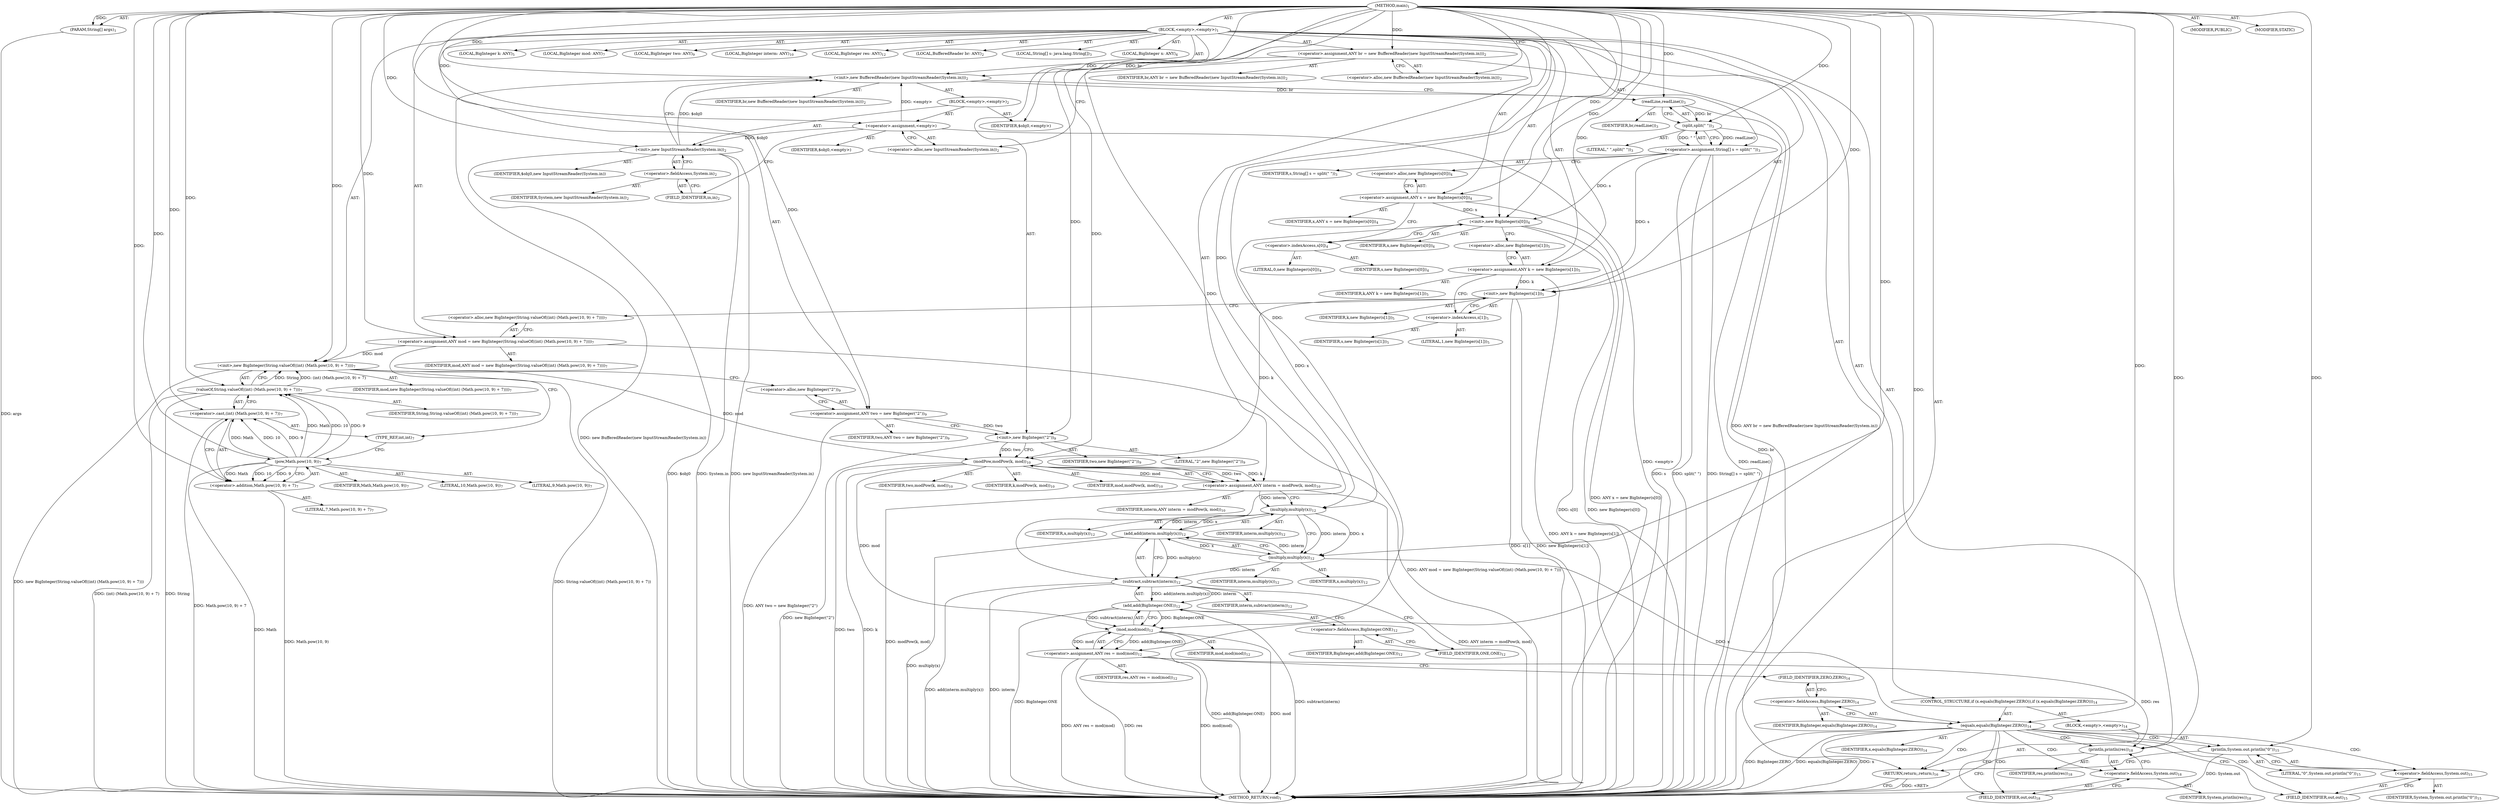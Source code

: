digraph "main" {  
"27" [label = <(METHOD,main)<SUB>1</SUB>> ]
"28" [label = <(PARAM,String[] args)<SUB>1</SUB>> ]
"29" [label = <(BLOCK,&lt;empty&gt;,&lt;empty&gt;)<SUB>1</SUB>> ]
"4" [label = <(LOCAL,BufferedReader br: ANY)<SUB>2</SUB>> ]
"30" [label = <(&lt;operator&gt;.assignment,ANY br = new BufferedReader(new InputStreamReader(System.in)))<SUB>2</SUB>> ]
"31" [label = <(IDENTIFIER,br,ANY br = new BufferedReader(new InputStreamReader(System.in)))<SUB>2</SUB>> ]
"32" [label = <(&lt;operator&gt;.alloc,new BufferedReader(new InputStreamReader(System.in)))<SUB>2</SUB>> ]
"33" [label = <(&lt;init&gt;,new BufferedReader(new InputStreamReader(System.in)))<SUB>2</SUB>> ]
"3" [label = <(IDENTIFIER,br,new BufferedReader(new InputStreamReader(System.in)))<SUB>2</SUB>> ]
"34" [label = <(BLOCK,&lt;empty&gt;,&lt;empty&gt;)<SUB>2</SUB>> ]
"35" [label = <(&lt;operator&gt;.assignment,&lt;empty&gt;)> ]
"36" [label = <(IDENTIFIER,$obj0,&lt;empty&gt;)> ]
"37" [label = <(&lt;operator&gt;.alloc,new InputStreamReader(System.in))<SUB>2</SUB>> ]
"38" [label = <(&lt;init&gt;,new InputStreamReader(System.in))<SUB>2</SUB>> ]
"39" [label = <(IDENTIFIER,$obj0,new InputStreamReader(System.in))> ]
"40" [label = <(&lt;operator&gt;.fieldAccess,System.in)<SUB>2</SUB>> ]
"41" [label = <(IDENTIFIER,System,new InputStreamReader(System.in))<SUB>2</SUB>> ]
"42" [label = <(FIELD_IDENTIFIER,in,in)<SUB>2</SUB>> ]
"43" [label = <(IDENTIFIER,$obj0,&lt;empty&gt;)> ]
"44" [label = <(LOCAL,String[] s: java.lang.String[])<SUB>3</SUB>> ]
"45" [label = <(&lt;operator&gt;.assignment,String[] s = split(&quot; &quot;))<SUB>3</SUB>> ]
"46" [label = <(IDENTIFIER,s,String[] s = split(&quot; &quot;))<SUB>3</SUB>> ]
"47" [label = <(split,split(&quot; &quot;))<SUB>3</SUB>> ]
"48" [label = <(readLine,readLine())<SUB>3</SUB>> ]
"49" [label = <(IDENTIFIER,br,readLine())<SUB>3</SUB>> ]
"50" [label = <(LITERAL,&quot; &quot;,split(&quot; &quot;))<SUB>3</SUB>> ]
"6" [label = <(LOCAL,BigInteger x: ANY)<SUB>4</SUB>> ]
"51" [label = <(&lt;operator&gt;.assignment,ANY x = new BigInteger(s[0]))<SUB>4</SUB>> ]
"52" [label = <(IDENTIFIER,x,ANY x = new BigInteger(s[0]))<SUB>4</SUB>> ]
"53" [label = <(&lt;operator&gt;.alloc,new BigInteger(s[0]))<SUB>4</SUB>> ]
"54" [label = <(&lt;init&gt;,new BigInteger(s[0]))<SUB>4</SUB>> ]
"5" [label = <(IDENTIFIER,x,new BigInteger(s[0]))<SUB>4</SUB>> ]
"55" [label = <(&lt;operator&gt;.indexAccess,s[0])<SUB>4</SUB>> ]
"56" [label = <(IDENTIFIER,s,new BigInteger(s[0]))<SUB>4</SUB>> ]
"57" [label = <(LITERAL,0,new BigInteger(s[0]))<SUB>4</SUB>> ]
"8" [label = <(LOCAL,BigInteger k: ANY)<SUB>5</SUB>> ]
"58" [label = <(&lt;operator&gt;.assignment,ANY k = new BigInteger(s[1]))<SUB>5</SUB>> ]
"59" [label = <(IDENTIFIER,k,ANY k = new BigInteger(s[1]))<SUB>5</SUB>> ]
"60" [label = <(&lt;operator&gt;.alloc,new BigInteger(s[1]))<SUB>5</SUB>> ]
"61" [label = <(&lt;init&gt;,new BigInteger(s[1]))<SUB>5</SUB>> ]
"7" [label = <(IDENTIFIER,k,new BigInteger(s[1]))<SUB>5</SUB>> ]
"62" [label = <(&lt;operator&gt;.indexAccess,s[1])<SUB>5</SUB>> ]
"63" [label = <(IDENTIFIER,s,new BigInteger(s[1]))<SUB>5</SUB>> ]
"64" [label = <(LITERAL,1,new BigInteger(s[1]))<SUB>5</SUB>> ]
"10" [label = <(LOCAL,BigInteger mod: ANY)<SUB>7</SUB>> ]
"65" [label = <(&lt;operator&gt;.assignment,ANY mod = new BigInteger(String.valueOf((int) (Math.pow(10, 9) + 7))))<SUB>7</SUB>> ]
"66" [label = <(IDENTIFIER,mod,ANY mod = new BigInteger(String.valueOf((int) (Math.pow(10, 9) + 7))))<SUB>7</SUB>> ]
"67" [label = <(&lt;operator&gt;.alloc,new BigInteger(String.valueOf((int) (Math.pow(10, 9) + 7))))<SUB>7</SUB>> ]
"68" [label = <(&lt;init&gt;,new BigInteger(String.valueOf((int) (Math.pow(10, 9) + 7))))<SUB>7</SUB>> ]
"9" [label = <(IDENTIFIER,mod,new BigInteger(String.valueOf((int) (Math.pow(10, 9) + 7))))<SUB>7</SUB>> ]
"69" [label = <(valueOf,String.valueOf((int) (Math.pow(10, 9) + 7)))<SUB>7</SUB>> ]
"70" [label = <(IDENTIFIER,String,String.valueOf((int) (Math.pow(10, 9) + 7)))<SUB>7</SUB>> ]
"71" [label = <(&lt;operator&gt;.cast,(int) (Math.pow(10, 9) + 7))<SUB>7</SUB>> ]
"72" [label = <(TYPE_REF,int,int)<SUB>7</SUB>> ]
"73" [label = <(&lt;operator&gt;.addition,Math.pow(10, 9) + 7)<SUB>7</SUB>> ]
"74" [label = <(pow,Math.pow(10, 9))<SUB>7</SUB>> ]
"75" [label = <(IDENTIFIER,Math,Math.pow(10, 9))<SUB>7</SUB>> ]
"76" [label = <(LITERAL,10,Math.pow(10, 9))<SUB>7</SUB>> ]
"77" [label = <(LITERAL,9,Math.pow(10, 9))<SUB>7</SUB>> ]
"78" [label = <(LITERAL,7,Math.pow(10, 9) + 7)<SUB>7</SUB>> ]
"12" [label = <(LOCAL,BigInteger two: ANY)<SUB>9</SUB>> ]
"79" [label = <(&lt;operator&gt;.assignment,ANY two = new BigInteger(&quot;2&quot;))<SUB>9</SUB>> ]
"80" [label = <(IDENTIFIER,two,ANY two = new BigInteger(&quot;2&quot;))<SUB>9</SUB>> ]
"81" [label = <(&lt;operator&gt;.alloc,new BigInteger(&quot;2&quot;))<SUB>9</SUB>> ]
"82" [label = <(&lt;init&gt;,new BigInteger(&quot;2&quot;))<SUB>9</SUB>> ]
"11" [label = <(IDENTIFIER,two,new BigInteger(&quot;2&quot;))<SUB>9</SUB>> ]
"83" [label = <(LITERAL,&quot;2&quot;,new BigInteger(&quot;2&quot;))<SUB>9</SUB>> ]
"84" [label = <(LOCAL,BigInteger interm: ANY)<SUB>10</SUB>> ]
"85" [label = <(&lt;operator&gt;.assignment,ANY interm = modPow(k, mod))<SUB>10</SUB>> ]
"86" [label = <(IDENTIFIER,interm,ANY interm = modPow(k, mod))<SUB>10</SUB>> ]
"87" [label = <(modPow,modPow(k, mod))<SUB>10</SUB>> ]
"88" [label = <(IDENTIFIER,two,modPow(k, mod))<SUB>10</SUB>> ]
"89" [label = <(IDENTIFIER,k,modPow(k, mod))<SUB>10</SUB>> ]
"90" [label = <(IDENTIFIER,mod,modPow(k, mod))<SUB>10</SUB>> ]
"91" [label = <(LOCAL,BigInteger res: ANY)<SUB>12</SUB>> ]
"92" [label = <(&lt;operator&gt;.assignment,ANY res = mod(mod))<SUB>12</SUB>> ]
"93" [label = <(IDENTIFIER,res,ANY res = mod(mod))<SUB>12</SUB>> ]
"94" [label = <(mod,mod(mod))<SUB>12</SUB>> ]
"95" [label = <(add,add(BigInteger.ONE))<SUB>12</SUB>> ]
"96" [label = <(subtract,subtract(interm))<SUB>12</SUB>> ]
"97" [label = <(add,add(interm.multiply(x)))<SUB>12</SUB>> ]
"98" [label = <(multiply,multiply(x))<SUB>12</SUB>> ]
"99" [label = <(IDENTIFIER,interm,multiply(x))<SUB>12</SUB>> ]
"100" [label = <(IDENTIFIER,x,multiply(x))<SUB>12</SUB>> ]
"101" [label = <(multiply,multiply(x))<SUB>12</SUB>> ]
"102" [label = <(IDENTIFIER,interm,multiply(x))<SUB>12</SUB>> ]
"103" [label = <(IDENTIFIER,x,multiply(x))<SUB>12</SUB>> ]
"104" [label = <(IDENTIFIER,interm,subtract(interm))<SUB>12</SUB>> ]
"105" [label = <(&lt;operator&gt;.fieldAccess,BigInteger.ONE)<SUB>12</SUB>> ]
"106" [label = <(IDENTIFIER,BigInteger,add(BigInteger.ONE))<SUB>12</SUB>> ]
"107" [label = <(FIELD_IDENTIFIER,ONE,ONE)<SUB>12</SUB>> ]
"108" [label = <(IDENTIFIER,mod,mod(mod))<SUB>12</SUB>> ]
"109" [label = <(CONTROL_STRUCTURE,if (x.equals(BigInteger.ZERO)),if (x.equals(BigInteger.ZERO)))<SUB>14</SUB>> ]
"110" [label = <(equals,equals(BigInteger.ZERO))<SUB>14</SUB>> ]
"111" [label = <(IDENTIFIER,x,equals(BigInteger.ZERO))<SUB>14</SUB>> ]
"112" [label = <(&lt;operator&gt;.fieldAccess,BigInteger.ZERO)<SUB>14</SUB>> ]
"113" [label = <(IDENTIFIER,BigInteger,equals(BigInteger.ZERO))<SUB>14</SUB>> ]
"114" [label = <(FIELD_IDENTIFIER,ZERO,ZERO)<SUB>14</SUB>> ]
"115" [label = <(BLOCK,&lt;empty&gt;,&lt;empty&gt;)<SUB>14</SUB>> ]
"116" [label = <(println,System.out.println(&quot;0&quot;))<SUB>15</SUB>> ]
"117" [label = <(&lt;operator&gt;.fieldAccess,System.out)<SUB>15</SUB>> ]
"118" [label = <(IDENTIFIER,System,System.out.println(&quot;0&quot;))<SUB>15</SUB>> ]
"119" [label = <(FIELD_IDENTIFIER,out,out)<SUB>15</SUB>> ]
"120" [label = <(LITERAL,&quot;0&quot;,System.out.println(&quot;0&quot;))<SUB>15</SUB>> ]
"121" [label = <(RETURN,return;,return;)<SUB>16</SUB>> ]
"122" [label = <(println,println(res))<SUB>18</SUB>> ]
"123" [label = <(&lt;operator&gt;.fieldAccess,System.out)<SUB>18</SUB>> ]
"124" [label = <(IDENTIFIER,System,println(res))<SUB>18</SUB>> ]
"125" [label = <(FIELD_IDENTIFIER,out,out)<SUB>18</SUB>> ]
"126" [label = <(IDENTIFIER,res,println(res))<SUB>18</SUB>> ]
"127" [label = <(MODIFIER,PUBLIC)> ]
"128" [label = <(MODIFIER,STATIC)> ]
"129" [label = <(METHOD_RETURN,void)<SUB>1</SUB>> ]
  "27" -> "28"  [ label = "AST: "] 
  "27" -> "29"  [ label = "AST: "] 
  "27" -> "127"  [ label = "AST: "] 
  "27" -> "128"  [ label = "AST: "] 
  "27" -> "129"  [ label = "AST: "] 
  "29" -> "4"  [ label = "AST: "] 
  "29" -> "30"  [ label = "AST: "] 
  "29" -> "33"  [ label = "AST: "] 
  "29" -> "44"  [ label = "AST: "] 
  "29" -> "45"  [ label = "AST: "] 
  "29" -> "6"  [ label = "AST: "] 
  "29" -> "51"  [ label = "AST: "] 
  "29" -> "54"  [ label = "AST: "] 
  "29" -> "8"  [ label = "AST: "] 
  "29" -> "58"  [ label = "AST: "] 
  "29" -> "61"  [ label = "AST: "] 
  "29" -> "10"  [ label = "AST: "] 
  "29" -> "65"  [ label = "AST: "] 
  "29" -> "68"  [ label = "AST: "] 
  "29" -> "12"  [ label = "AST: "] 
  "29" -> "79"  [ label = "AST: "] 
  "29" -> "82"  [ label = "AST: "] 
  "29" -> "84"  [ label = "AST: "] 
  "29" -> "85"  [ label = "AST: "] 
  "29" -> "91"  [ label = "AST: "] 
  "29" -> "92"  [ label = "AST: "] 
  "29" -> "109"  [ label = "AST: "] 
  "29" -> "122"  [ label = "AST: "] 
  "30" -> "31"  [ label = "AST: "] 
  "30" -> "32"  [ label = "AST: "] 
  "33" -> "3"  [ label = "AST: "] 
  "33" -> "34"  [ label = "AST: "] 
  "34" -> "35"  [ label = "AST: "] 
  "34" -> "38"  [ label = "AST: "] 
  "34" -> "43"  [ label = "AST: "] 
  "35" -> "36"  [ label = "AST: "] 
  "35" -> "37"  [ label = "AST: "] 
  "38" -> "39"  [ label = "AST: "] 
  "38" -> "40"  [ label = "AST: "] 
  "40" -> "41"  [ label = "AST: "] 
  "40" -> "42"  [ label = "AST: "] 
  "45" -> "46"  [ label = "AST: "] 
  "45" -> "47"  [ label = "AST: "] 
  "47" -> "48"  [ label = "AST: "] 
  "47" -> "50"  [ label = "AST: "] 
  "48" -> "49"  [ label = "AST: "] 
  "51" -> "52"  [ label = "AST: "] 
  "51" -> "53"  [ label = "AST: "] 
  "54" -> "5"  [ label = "AST: "] 
  "54" -> "55"  [ label = "AST: "] 
  "55" -> "56"  [ label = "AST: "] 
  "55" -> "57"  [ label = "AST: "] 
  "58" -> "59"  [ label = "AST: "] 
  "58" -> "60"  [ label = "AST: "] 
  "61" -> "7"  [ label = "AST: "] 
  "61" -> "62"  [ label = "AST: "] 
  "62" -> "63"  [ label = "AST: "] 
  "62" -> "64"  [ label = "AST: "] 
  "65" -> "66"  [ label = "AST: "] 
  "65" -> "67"  [ label = "AST: "] 
  "68" -> "9"  [ label = "AST: "] 
  "68" -> "69"  [ label = "AST: "] 
  "69" -> "70"  [ label = "AST: "] 
  "69" -> "71"  [ label = "AST: "] 
  "71" -> "72"  [ label = "AST: "] 
  "71" -> "73"  [ label = "AST: "] 
  "73" -> "74"  [ label = "AST: "] 
  "73" -> "78"  [ label = "AST: "] 
  "74" -> "75"  [ label = "AST: "] 
  "74" -> "76"  [ label = "AST: "] 
  "74" -> "77"  [ label = "AST: "] 
  "79" -> "80"  [ label = "AST: "] 
  "79" -> "81"  [ label = "AST: "] 
  "82" -> "11"  [ label = "AST: "] 
  "82" -> "83"  [ label = "AST: "] 
  "85" -> "86"  [ label = "AST: "] 
  "85" -> "87"  [ label = "AST: "] 
  "87" -> "88"  [ label = "AST: "] 
  "87" -> "89"  [ label = "AST: "] 
  "87" -> "90"  [ label = "AST: "] 
  "92" -> "93"  [ label = "AST: "] 
  "92" -> "94"  [ label = "AST: "] 
  "94" -> "95"  [ label = "AST: "] 
  "94" -> "108"  [ label = "AST: "] 
  "95" -> "96"  [ label = "AST: "] 
  "95" -> "105"  [ label = "AST: "] 
  "96" -> "97"  [ label = "AST: "] 
  "96" -> "104"  [ label = "AST: "] 
  "97" -> "98"  [ label = "AST: "] 
  "97" -> "101"  [ label = "AST: "] 
  "98" -> "99"  [ label = "AST: "] 
  "98" -> "100"  [ label = "AST: "] 
  "101" -> "102"  [ label = "AST: "] 
  "101" -> "103"  [ label = "AST: "] 
  "105" -> "106"  [ label = "AST: "] 
  "105" -> "107"  [ label = "AST: "] 
  "109" -> "110"  [ label = "AST: "] 
  "109" -> "115"  [ label = "AST: "] 
  "110" -> "111"  [ label = "AST: "] 
  "110" -> "112"  [ label = "AST: "] 
  "112" -> "113"  [ label = "AST: "] 
  "112" -> "114"  [ label = "AST: "] 
  "115" -> "116"  [ label = "AST: "] 
  "115" -> "121"  [ label = "AST: "] 
  "116" -> "117"  [ label = "AST: "] 
  "116" -> "120"  [ label = "AST: "] 
  "117" -> "118"  [ label = "AST: "] 
  "117" -> "119"  [ label = "AST: "] 
  "122" -> "123"  [ label = "AST: "] 
  "122" -> "126"  [ label = "AST: "] 
  "123" -> "124"  [ label = "AST: "] 
  "123" -> "125"  [ label = "AST: "] 
  "30" -> "37"  [ label = "CFG: "] 
  "33" -> "48"  [ label = "CFG: "] 
  "45" -> "53"  [ label = "CFG: "] 
  "51" -> "55"  [ label = "CFG: "] 
  "54" -> "60"  [ label = "CFG: "] 
  "58" -> "62"  [ label = "CFG: "] 
  "61" -> "67"  [ label = "CFG: "] 
  "65" -> "72"  [ label = "CFG: "] 
  "68" -> "81"  [ label = "CFG: "] 
  "79" -> "82"  [ label = "CFG: "] 
  "82" -> "87"  [ label = "CFG: "] 
  "85" -> "98"  [ label = "CFG: "] 
  "92" -> "114"  [ label = "CFG: "] 
  "122" -> "129"  [ label = "CFG: "] 
  "32" -> "30"  [ label = "CFG: "] 
  "47" -> "45"  [ label = "CFG: "] 
  "53" -> "51"  [ label = "CFG: "] 
  "55" -> "54"  [ label = "CFG: "] 
  "60" -> "58"  [ label = "CFG: "] 
  "62" -> "61"  [ label = "CFG: "] 
  "67" -> "65"  [ label = "CFG: "] 
  "69" -> "68"  [ label = "CFG: "] 
  "81" -> "79"  [ label = "CFG: "] 
  "87" -> "85"  [ label = "CFG: "] 
  "94" -> "92"  [ label = "CFG: "] 
  "110" -> "119"  [ label = "CFG: "] 
  "110" -> "125"  [ label = "CFG: "] 
  "123" -> "122"  [ label = "CFG: "] 
  "35" -> "42"  [ label = "CFG: "] 
  "38" -> "33"  [ label = "CFG: "] 
  "48" -> "47"  [ label = "CFG: "] 
  "71" -> "69"  [ label = "CFG: "] 
  "95" -> "94"  [ label = "CFG: "] 
  "112" -> "110"  [ label = "CFG: "] 
  "116" -> "121"  [ label = "CFG: "] 
  "121" -> "129"  [ label = "CFG: "] 
  "125" -> "123"  [ label = "CFG: "] 
  "37" -> "35"  [ label = "CFG: "] 
  "40" -> "38"  [ label = "CFG: "] 
  "72" -> "74"  [ label = "CFG: "] 
  "73" -> "71"  [ label = "CFG: "] 
  "96" -> "107"  [ label = "CFG: "] 
  "105" -> "95"  [ label = "CFG: "] 
  "114" -> "112"  [ label = "CFG: "] 
  "117" -> "116"  [ label = "CFG: "] 
  "42" -> "40"  [ label = "CFG: "] 
  "74" -> "73"  [ label = "CFG: "] 
  "97" -> "96"  [ label = "CFG: "] 
  "107" -> "105"  [ label = "CFG: "] 
  "119" -> "117"  [ label = "CFG: "] 
  "98" -> "101"  [ label = "CFG: "] 
  "101" -> "97"  [ label = "CFG: "] 
  "27" -> "32"  [ label = "CFG: "] 
  "121" -> "129"  [ label = "DDG: &lt;RET&gt;"] 
  "28" -> "129"  [ label = "DDG: args"] 
  "30" -> "129"  [ label = "DDG: ANY br = new BufferedReader(new InputStreamReader(System.in))"] 
  "35" -> "129"  [ label = "DDG: &lt;empty&gt;"] 
  "38" -> "129"  [ label = "DDG: $obj0"] 
  "38" -> "129"  [ label = "DDG: System.in"] 
  "38" -> "129"  [ label = "DDG: new InputStreamReader(System.in)"] 
  "33" -> "129"  [ label = "DDG: new BufferedReader(new InputStreamReader(System.in))"] 
  "45" -> "129"  [ label = "DDG: s"] 
  "48" -> "129"  [ label = "DDG: br"] 
  "47" -> "129"  [ label = "DDG: readLine()"] 
  "45" -> "129"  [ label = "DDG: split(&quot; &quot;)"] 
  "45" -> "129"  [ label = "DDG: String[] s = split(&quot; &quot;)"] 
  "51" -> "129"  [ label = "DDG: ANY x = new BigInteger(s[0])"] 
  "54" -> "129"  [ label = "DDG: s[0]"] 
  "54" -> "129"  [ label = "DDG: new BigInteger(s[0])"] 
  "58" -> "129"  [ label = "DDG: ANY k = new BigInteger(s[1])"] 
  "61" -> "129"  [ label = "DDG: s[1]"] 
  "61" -> "129"  [ label = "DDG: new BigInteger(s[1])"] 
  "65" -> "129"  [ label = "DDG: ANY mod = new BigInteger(String.valueOf((int) (Math.pow(10, 9) + 7)))"] 
  "73" -> "129"  [ label = "DDG: Math.pow(10, 9)"] 
  "71" -> "129"  [ label = "DDG: Math.pow(10, 9) + 7"] 
  "69" -> "129"  [ label = "DDG: (int) (Math.pow(10, 9) + 7)"] 
  "68" -> "129"  [ label = "DDG: String.valueOf((int) (Math.pow(10, 9) + 7))"] 
  "68" -> "129"  [ label = "DDG: new BigInteger(String.valueOf((int) (Math.pow(10, 9) + 7)))"] 
  "79" -> "129"  [ label = "DDG: ANY two = new BigInteger(&quot;2&quot;)"] 
  "82" -> "129"  [ label = "DDG: new BigInteger(&quot;2&quot;)"] 
  "87" -> "129"  [ label = "DDG: two"] 
  "87" -> "129"  [ label = "DDG: k"] 
  "85" -> "129"  [ label = "DDG: modPow(k, mod)"] 
  "85" -> "129"  [ label = "DDG: ANY interm = modPow(k, mod)"] 
  "92" -> "129"  [ label = "DDG: res"] 
  "97" -> "129"  [ label = "DDG: multiply(x)"] 
  "96" -> "129"  [ label = "DDG: add(interm.multiply(x))"] 
  "96" -> "129"  [ label = "DDG: interm"] 
  "95" -> "129"  [ label = "DDG: subtract(interm)"] 
  "95" -> "129"  [ label = "DDG: BigInteger.ONE"] 
  "94" -> "129"  [ label = "DDG: add(BigInteger.ONE)"] 
  "94" -> "129"  [ label = "DDG: mod"] 
  "92" -> "129"  [ label = "DDG: mod(mod)"] 
  "92" -> "129"  [ label = "DDG: ANY res = mod(mod)"] 
  "110" -> "129"  [ label = "DDG: x"] 
  "110" -> "129"  [ label = "DDG: BigInteger.ZERO"] 
  "110" -> "129"  [ label = "DDG: equals(BigInteger.ZERO)"] 
  "116" -> "129"  [ label = "DDG: System.out"] 
  "74" -> "129"  [ label = "DDG: Math"] 
  "69" -> "129"  [ label = "DDG: String"] 
  "27" -> "28"  [ label = "DDG: "] 
  "27" -> "30"  [ label = "DDG: "] 
  "47" -> "45"  [ label = "DDG: readLine()"] 
  "47" -> "45"  [ label = "DDG: &quot; &quot;"] 
  "27" -> "51"  [ label = "DDG: "] 
  "27" -> "58"  [ label = "DDG: "] 
  "27" -> "65"  [ label = "DDG: "] 
  "27" -> "79"  [ label = "DDG: "] 
  "87" -> "85"  [ label = "DDG: two"] 
  "87" -> "85"  [ label = "DDG: k"] 
  "87" -> "85"  [ label = "DDG: mod"] 
  "94" -> "92"  [ label = "DDG: add(BigInteger.ONE)"] 
  "94" -> "92"  [ label = "DDG: mod"] 
  "30" -> "33"  [ label = "DDG: br"] 
  "27" -> "33"  [ label = "DDG: "] 
  "35" -> "33"  [ label = "DDG: &lt;empty&gt;"] 
  "38" -> "33"  [ label = "DDG: $obj0"] 
  "51" -> "54"  [ label = "DDG: x"] 
  "27" -> "54"  [ label = "DDG: "] 
  "45" -> "54"  [ label = "DDG: s"] 
  "58" -> "61"  [ label = "DDG: k"] 
  "27" -> "61"  [ label = "DDG: "] 
  "45" -> "61"  [ label = "DDG: s"] 
  "65" -> "68"  [ label = "DDG: mod"] 
  "27" -> "68"  [ label = "DDG: "] 
  "69" -> "68"  [ label = "DDG: String"] 
  "69" -> "68"  [ label = "DDG: (int) (Math.pow(10, 9) + 7)"] 
  "79" -> "82"  [ label = "DDG: two"] 
  "27" -> "82"  [ label = "DDG: "] 
  "92" -> "122"  [ label = "DDG: res"] 
  "27" -> "122"  [ label = "DDG: "] 
  "27" -> "35"  [ label = "DDG: "] 
  "27" -> "43"  [ label = "DDG: "] 
  "48" -> "47"  [ label = "DDG: br"] 
  "27" -> "47"  [ label = "DDG: "] 
  "27" -> "69"  [ label = "DDG: "] 
  "74" -> "69"  [ label = "DDG: Math"] 
  "74" -> "69"  [ label = "DDG: 10"] 
  "74" -> "69"  [ label = "DDG: 9"] 
  "82" -> "87"  [ label = "DDG: two"] 
  "27" -> "87"  [ label = "DDG: "] 
  "61" -> "87"  [ label = "DDG: k"] 
  "68" -> "87"  [ label = "DDG: mod"] 
  "95" -> "94"  [ label = "DDG: subtract(interm)"] 
  "95" -> "94"  [ label = "DDG: BigInteger.ONE"] 
  "87" -> "94"  [ label = "DDG: mod"] 
  "27" -> "94"  [ label = "DDG: "] 
  "101" -> "110"  [ label = "DDG: x"] 
  "27" -> "110"  [ label = "DDG: "] 
  "27" -> "121"  [ label = "DDG: "] 
  "35" -> "38"  [ label = "DDG: $obj0"] 
  "27" -> "38"  [ label = "DDG: "] 
  "33" -> "48"  [ label = "DDG: br"] 
  "27" -> "48"  [ label = "DDG: "] 
  "27" -> "71"  [ label = "DDG: "] 
  "74" -> "71"  [ label = "DDG: Math"] 
  "74" -> "71"  [ label = "DDG: 10"] 
  "74" -> "71"  [ label = "DDG: 9"] 
  "96" -> "95"  [ label = "DDG: add(interm.multiply(x))"] 
  "96" -> "95"  [ label = "DDG: interm"] 
  "27" -> "116"  [ label = "DDG: "] 
  "74" -> "73"  [ label = "DDG: Math"] 
  "74" -> "73"  [ label = "DDG: 10"] 
  "74" -> "73"  [ label = "DDG: 9"] 
  "27" -> "73"  [ label = "DDG: "] 
  "97" -> "96"  [ label = "DDG: multiply(x)"] 
  "101" -> "96"  [ label = "DDG: interm"] 
  "27" -> "96"  [ label = "DDG: "] 
  "27" -> "74"  [ label = "DDG: "] 
  "98" -> "97"  [ label = "DDG: interm"] 
  "98" -> "97"  [ label = "DDG: x"] 
  "101" -> "97"  [ label = "DDG: interm"] 
  "101" -> "97"  [ label = "DDG: x"] 
  "85" -> "98"  [ label = "DDG: interm"] 
  "27" -> "98"  [ label = "DDG: "] 
  "54" -> "98"  [ label = "DDG: x"] 
  "98" -> "101"  [ label = "DDG: interm"] 
  "27" -> "101"  [ label = "DDG: "] 
  "98" -> "101"  [ label = "DDG: x"] 
  "110" -> "125"  [ label = "CDG: "] 
  "110" -> "119"  [ label = "CDG: "] 
  "110" -> "121"  [ label = "CDG: "] 
  "110" -> "117"  [ label = "CDG: "] 
  "110" -> "116"  [ label = "CDG: "] 
  "110" -> "122"  [ label = "CDG: "] 
  "110" -> "123"  [ label = "CDG: "] 
}
